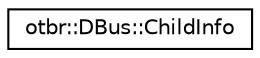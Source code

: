 digraph "Graphical Class Hierarchy"
{
  edge [fontname="Helvetica",fontsize="10",labelfontname="Helvetica",labelfontsize="10"];
  node [fontname="Helvetica",fontsize="10",shape=record];
  rankdir="LR";
  Node0 [label="otbr::DBus::ChildInfo",height=0.2,width=0.4,color="black", fillcolor="white", style="filled",URL="$db/d06/structotbr_1_1DBus_1_1ChildInfo.html"];
}
